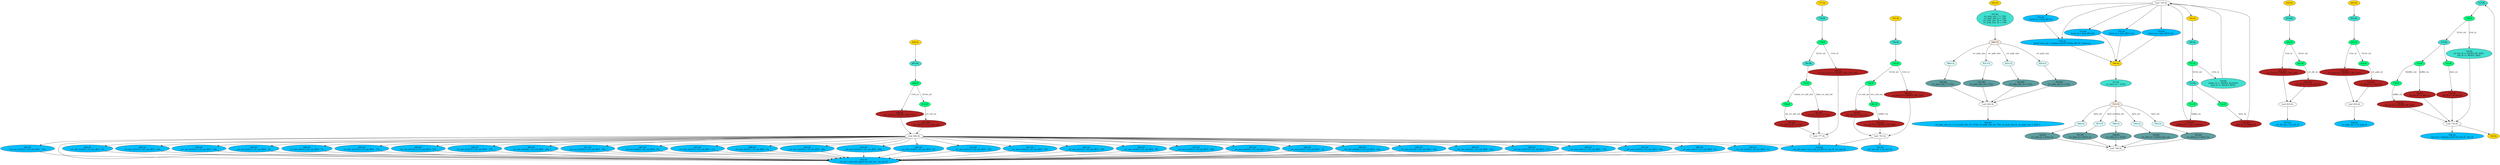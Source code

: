 strict digraph "compose( ,  )" {
	node [label="\N"];
	"839:AS"	 [ast="<pyverilog.vparser.ast.Assign object at 0x7f0104d9a510>",
		def_var="['crc_init_mux']",
		fillcolor=deepskyblue,
		label="839:AS
crc_init_mux = (crc_init_sel_ff)? crc_out_ff : crc_init_ff;",
		statements="[]",
		style=filled,
		typ=Assign,
		use_var="['crc_init_sel_ff', 'crc_out_ff', 'crc_init_ff']"];
	"849:BS"	 [ast="<pyverilog.vparser.ast.BlockingSubstitution object at 0x7f0104d9af90>",
		fillcolor=cadetblue,
		label="849:BS
crc_poly_size_7 = 1'b1;",
		statements="[<pyverilog.vparser.ast.BlockingSubstitution object at 0x7f0104d9af90>]",
		style=filled,
		typ=BlockingSubstitution];
	"Leaf_842:AL"	 [def_var="['crc_poly_size_16', 'crc_poly_size_8', 'crc_poly_size_7', 'crc_poly_size_32']",
		label="Leaf_842:AL"];
	"849:BS" -> "Leaf_842:AL"	 [cond="[]",
		lineno=None];
	"768:BS"	 [ast="<pyverilog.vparser.ast.BlockingSubstitution object at 0x7f0104da4b10>",
		fillcolor=cadetblue,
		label="768:BS
crc_data_in = 32'h0;",
		statements="[<pyverilog.vparser.ast.BlockingSubstitution object at 0x7f0104da4b10>]",
		style=filled,
		typ=BlockingSubstitution];
	"Leaf_760:AL"	 [def_var="['crc_data_in']",
		label="Leaf_760:AL"];
	"768:BS" -> "Leaf_760:AL"	 [cond="[]",
		lineno=None];
	"750:AS"	 [ast="<pyverilog.vparser.ast.Assign object at 0x7f0104dad3d0>",
		def_var="['byte0_in']",
		fillcolor=deepskyblue,
		label="750:AS
byte0_in = byte_ff[7:0];",
		statements="[]",
		style=filled,
		typ=Assign,
		use_var="['byte_ff']"];
	"756:AS"	 [ast="<pyverilog.vparser.ast.Assign object at 0x7f0104dadd50>",
		def_var="['byte0_mux_out']",
		fillcolor=deepskyblue,
		label="756:AS
byte0_mux_out = (bypass_byte0)? buffer_ff[7:0] : byte0_in;",
		statements="[]",
		style=filled,
		typ=Assign,
		use_var="['bypass_byte0', 'buffer_ff', 'byte0_in']"];
	"750:AS" -> "756:AS";
	"820:IF"	 [ast="<pyverilog.vparser.ast.IfStatement object at 0x7f0104db28d0>",
		fillcolor=springgreen,
		label="820:IF",
		statements="[]",
		style=filled,
		typ=IfStatement];
	"821:NS"	 [ast="<pyverilog.vparser.ast.NonblockingSubstitution object at 0x7f0104db2890>",
		fillcolor=firebrick,
		label="821:NS
crc_idr_ff <= RESET_CRC_IDR;",
		statements="[<pyverilog.vparser.ast.NonblockingSubstitution object at 0x7f0104db2890>]",
		style=filled,
		typ=NonblockingSubstitution];
	"820:IF" -> "821:NS"	 [cond="['rst_n']",
		label="(!rst_n)",
		lineno=820];
	"823:IF"	 [ast="<pyverilog.vparser.ast.IfStatement object at 0x7f0104db29d0>",
		fillcolor=springgreen,
		label="823:IF",
		statements="[]",
		style=filled,
		typ=IfStatement];
	"820:IF" -> "823:IF"	 [cond="['rst_n']",
		label="!((!rst_n))",
		lineno=820];
	"764:BS"	 [ast="<pyverilog.vparser.ast.BlockingSubstitution object at 0x7f0104da4350>",
		fillcolor=cadetblue,
		label="764:BS
crc_data_in = byte0_mux_out;",
		statements="[<pyverilog.vparser.ast.BlockingSubstitution object at 0x7f0104da4350>]",
		style=filled,
		typ=BlockingSubstitution];
	"764:BS" -> "Leaf_760:AL"	 [cond="[]",
		lineno=None];
	"751:AS"	 [ast="<pyverilog.vparser.ast.Assign object at 0x7f0104dad5d0>",
		def_var="['byte1_in']",
		fillcolor=deepskyblue,
		label="751:AS
byte1_in = byte_ff[15:8];",
		statements="[]",
		style=filled,
		typ=Assign,
		use_var="['byte_ff']"];
	"760:AL"	 [ast="<pyverilog.vparser.ast.Always object at 0x7f0104dade90>",
		clk_sens=False,
		fillcolor=gold,
		label="760:AL",
		sens="['byte3_in', 'byte2_in', 'byte1_in', 'byte0_mux_out']",
		statements="[]",
		style=filled,
		typ=Always,
		use_var="['byte3_in', 'byte2_in', 'byte1_in', 'byte0_mux_out', 'byte_sel']"];
	"751:AS" -> "760:AL";
	"904:AS"	 [ast="<pyverilog.vparser.ast.Assign object at 0x7f01048873d0>",
		def_var="['crc_out_rev']",
		fillcolor=deepskyblue,
		label="904:AS
crc_out_rev[23] = crc_out_ff[31 - 23];",
		statements="[]",
		style=filled,
		typ=Assign,
		use_var="['crc_out_ff']"];
	"915:AS"	 [ast="<pyverilog.vparser.ast.Assign object at 0x7f01048a3c90>",
		def_var="['crc_out']",
		fillcolor=deepskyblue,
		label="915:AS
crc_out = (rev_out_type)? crc_out_rev : crc_out_ff;",
		statements="[]",
		style=filled,
		typ=Assign,
		use_var="['rev_out_type', 'crc_out_rev', 'crc_out_ff']"];
	"904:AS" -> "915:AS";
	"832:NS"	 [ast="<pyverilog.vparser.ast.NonblockingSubstitution object at 0x7f0104d9a0d0>",
		fillcolor=firebrick,
		label="832:NS
crc_poly_ff <= RESET_CRC_POLY;",
		statements="[<pyverilog.vparser.ast.NonblockingSubstitution object at 0x7f0104d9a0d0>]",
		style=filled,
		typ=NonblockingSubstitution];
	"Leaf_829:AL"	 [def_var="['crc_poly_ff']",
		label="Leaf_829:AL"];
	"832:NS" -> "Leaf_829:AL"	 [cond="[]",
		lineno=None];
	"889:AS"	 [ast="<pyverilog.vparser.ast.Assign object at 0x7f01048949d0>",
		def_var="['crc_out_rev']",
		fillcolor=deepskyblue,
		label="889:AS
crc_out_rev[8] = crc_out_ff[31 - 8];",
		statements="[]",
		style=filled,
		typ=Assign,
		use_var="['crc_out_ff']"];
	"889:AS" -> "915:AS";
	"792:AS"	 [ast="<pyverilog.vparser.ast.Assign object at 0x7f0104db84d0>",
		def_var="['crc_init_out']",
		fillcolor=deepskyblue,
		label="792:AS
crc_init_out = crc_init_ff;",
		statements="[]",
		style=filled,
		typ=Assign,
		use_var="['crc_init_ff']"];
	"786:IF"	 [ast="<pyverilog.vparser.ast.IfStatement object at 0x7f0104db8410>",
		fillcolor=springgreen,
		label="786:IF",
		statements="[]",
		style=filled,
		typ=IfStatement];
	"787:NS"	 [ast="<pyverilog.vparser.ast.NonblockingSubstitution object at 0x7f0104db8510>",
		fillcolor=firebrick,
		label="787:NS
crc_init_sel_ff <= 1'b1;",
		statements="[<pyverilog.vparser.ast.NonblockingSubstitution object at 0x7f0104db8510>]",
		style=filled,
		typ=NonblockingSubstitution];
	"786:IF" -> "787:NS"	 [cond="['set_crc_init_sel']",
		label=set_crc_init_sel,
		lineno=786];
	"809:NS"	 [ast="<pyverilog.vparser.ast.NonblockingSubstitution object at 0x7f0104db2150>",
		fillcolor=firebrick,
		label="809:NS
crc_out_ff <= RESET_CRC_OUT;",
		statements="[<pyverilog.vparser.ast.NonblockingSubstitution object at 0x7f0104db2150>]",
		style=filled,
		typ=NonblockingSubstitution];
	"Leaf_806:AL"	 [def_var="['crc_out_ff']",
		label="Leaf_806:AL"];
	"809:NS" -> "Leaf_806:AL"	 [cond="[]",
		lineno=None];
	"900:AS"	 [ast="<pyverilog.vparser.ast.Assign object at 0x7f01048b3890>",
		def_var="['crc_out_rev']",
		fillcolor=deepskyblue,
		label="900:AS
crc_out_rev[19] = crc_out_ff[31 - 19];",
		statements="[]",
		style=filled,
		typ=Assign,
		use_var="['crc_out_ff']"];
	"900:AS" -> "915:AS";
	"765:CA"	 [ast="<pyverilog.vparser.ast.Case object at 0x7f0104da4490>",
		fillcolor=lightcyan,
		label="765:CA",
		statements="[]",
		style=filled,
		typ=Case];
	"765:BS"	 [ast="<pyverilog.vparser.ast.BlockingSubstitution object at 0x7f0104da4590>",
		fillcolor=cadetblue,
		label="765:BS
crc_data_in = byte1_in;",
		statements="[<pyverilog.vparser.ast.BlockingSubstitution object at 0x7f0104da4590>]",
		style=filled,
		typ=BlockingSubstitution];
	"765:CA" -> "765:BS"	 [cond="[]",
		lineno=None];
	"714:IF"	 [ast="<pyverilog.vparser.ast.IfStatement object at 0x7f0104d91250>",
		fillcolor=springgreen,
		label="714:IF",
		statements="[]",
		style=filled,
		typ=IfStatement];
	"715:NS"	 [ast="<pyverilog.vparser.ast.NonblockingSubstitution object at 0x7f0104d913d0>",
		fillcolor=firebrick,
		label="715:NS
buffer_ff <= bus_reversed;",
		statements="[<pyverilog.vparser.ast.NonblockingSubstitution object at 0x7f0104d913d0>]",
		style=filled,
		typ=NonblockingSubstitution];
	"714:IF" -> "715:NS"	 [cond="['buffer_en']",
		label=buffer_en,
		lineno=714];
	"807:BL"	 [ast="<pyverilog.vparser.ast.Block object at 0x7f0104db8ed0>",
		fillcolor=turquoise,
		label="807:BL",
		statements="[]",
		style=filled,
		typ=Block];
	"808:IF"	 [ast="<pyverilog.vparser.ast.IfStatement object at 0x7f0104db2190>",
		fillcolor=springgreen,
		label="808:IF",
		statements="[]",
		style=filled,
		typ=IfStatement];
	"807:BL" -> "808:IF"	 [cond="[]",
		lineno=None];
	"899:AS"	 [ast="<pyverilog.vparser.ast.Assign object at 0x7f01048b35d0>",
		def_var="['crc_out_rev']",
		fillcolor=deepskyblue,
		label="899:AS
crc_out_rev[18] = crc_out_ff[31 - 18];",
		statements="[]",
		style=filled,
		typ=Assign,
		use_var="['crc_out_ff']"];
	"899:AS" -> "915:AS";
	"817:AS"	 [ast="<pyverilog.vparser.ast.Assign object at 0x7f0104db2450>",
		def_var="['crc_idr_out']",
		fillcolor=deepskyblue,
		label="817:AS
crc_idr_out = crc_idr_ff;",
		statements="[]",
		style=filled,
		typ=Assign,
		use_var="['crc_idr_ff']"];
	"Leaf_777:AL"	 [def_var="['crc_init_sel_ff']",
		label="Leaf_777:AL"];
	"787:NS" -> "Leaf_777:AL"	 [cond="[]",
		lineno=None];
	"727:BL"	 [ast="<pyverilog.vparser.ast.Block object at 0x7f0104d916d0>",
		fillcolor=turquoise,
		label="727:BL",
		statements="[]",
		style=filled,
		typ=Block];
	"728:IF"	 [ast="<pyverilog.vparser.ast.IfStatement object at 0x7f0104d91a10>",
		fillcolor=springgreen,
		label="728:IF",
		statements="[]",
		style=filled,
		typ=IfStatement];
	"727:BL" -> "728:IF"	 [cond="[]",
		lineno=None];
	"849:CA"	 [ast="<pyverilog.vparser.ast.Case object at 0x7f0104d9ae90>",
		fillcolor=lightcyan,
		label="849:CA",
		statements="[]",
		style=filled,
		typ=Case];
	"849:CA" -> "849:BS"	 [cond="[]",
		lineno=None];
	"883:AS"	 [ast="<pyverilog.vparser.ast.Assign object at 0x7f0104896910>",
		def_var="['crc_out_rev']",
		fillcolor=deepskyblue,
		label="883:AS
crc_out_rev[2] = crc_out_ff[31 - 2];",
		statements="[]",
		style=filled,
		typ=Assign,
		use_var="['crc_out_ff']"];
	"883:AS" -> "915:AS";
	"888:AS"	 [ast="<pyverilog.vparser.ast.Assign object at 0x7f0104894710>",
		def_var="['crc_out_rev']",
		fillcolor=deepskyblue,
		label="888:AS
crc_out_rev[7] = crc_out_ff[31 - 7];",
		statements="[]",
		style=filled,
		typ=Assign,
		use_var="['crc_out_ff']"];
	"888:AS" -> "915:AS";
	"834:IF"	 [ast="<pyverilog.vparser.ast.IfStatement object at 0x7f0104d9a210>",
		fillcolor=springgreen,
		label="834:IF",
		statements="[]",
		style=filled,
		typ=IfStatement];
	"835:NS"	 [ast="<pyverilog.vparser.ast.NonblockingSubstitution object at 0x7f0104d9a350>",
		fillcolor=firebrick,
		label="835:NS
crc_poly_ff <= bus_wr;",
		statements="[<pyverilog.vparser.ast.NonblockingSubstitution object at 0x7f0104d9a350>]",
		style=filled,
		typ=NonblockingSubstitution];
	"834:IF" -> "835:NS"	 [cond="['crc_poly_en']",
		label=crc_poly_en,
		lineno=834];
	"812:NS"	 [ast="<pyverilog.vparser.ast.NonblockingSubstitution object at 0x7f0104db2410>",
		fillcolor=firebrick,
		label="812:NS
crc_out_ff <= crc_unit_out;",
		statements="[<pyverilog.vparser.ast.NonblockingSubstitution object at 0x7f0104db2410>]",
		style=filled,
		typ=NonblockingSubstitution];
	"812:NS" -> "Leaf_806:AL"	 [cond="[]",
		lineno=None];
	"894:AS"	 [ast="<pyverilog.vparser.ast.Assign object at 0x7f01048a67d0>",
		def_var="['crc_out_rev']",
		fillcolor=deepskyblue,
		label="894:AS
crc_out_rev[13] = crc_out_ff[31 - 13];",
		statements="[]",
		style=filled,
		typ=Assign,
		use_var="['crc_out_ff']"];
	"894:AS" -> "915:AS";
	"741:IF"	 [ast="<pyverilog.vparser.ast.IfStatement object at 0x7f0104d91cd0>",
		fillcolor=springgreen,
		label="741:IF",
		statements="[]",
		style=filled,
		typ=IfStatement];
	"742:NS"	 [ast="<pyverilog.vparser.ast.NonblockingSubstitution object at 0x7f0104dad110>",
		fillcolor=firebrick,
		label="742:NS
size_ff <= bf_size_ff;",
		statements="[<pyverilog.vparser.ast.NonblockingSubstitution object at 0x7f0104dad110>]",
		style=filled,
		typ=NonblockingSubstitution];
	"741:IF" -> "742:NS"	 [cond="['byte_en']",
		label=byte_en,
		lineno=741];
	"858:AS"	 [ast="<pyverilog.vparser.ast.Assign object at 0x7f010489ab90>",
		def_var="['crc_poly_size_in']",
		fillcolor=deepskyblue,
		label="858:AS
crc_poly_size_in = { crc_poly_size_32, 15'h0, crc_poly_size_16, 7'h0, crc_poly_size_8, crc_poly_size_7, 6'h0 };",
		statements="[]",
		style=filled,
		typ=Assign,
		use_var="['crc_poly_size_32', 'crc_poly_size_16', 'crc_poly_size_8', 'crc_poly_size_7']"];
	"764:CA"	 [ast="<pyverilog.vparser.ast.Case object at 0x7f0104da4210>",
		fillcolor=lightcyan,
		label="764:CA",
		statements="[]",
		style=filled,
		typ=Case];
	"764:CA" -> "764:BS"	 [cond="[]",
		lineno=None];
	"782:BL"	 [ast="<pyverilog.vparser.ast.Block object at 0x7f0104da4e50>",
		fillcolor=turquoise,
		label="782:BL",
		statements="[]",
		style=filled,
		typ=Block];
	"783:IF"	 [ast="<pyverilog.vparser.ast.IfStatement object at 0x7f0104db8250>",
		fillcolor=springgreen,
		label="783:IF",
		statements="[]",
		style=filled,
		typ=IfStatement];
	"782:BL" -> "783:IF"	 [cond="[]",
		lineno=None];
	"799:NS"	 [ast="<pyverilog.vparser.ast.NonblockingSubstitution object at 0x7f0104db8bd0>",
		fillcolor=firebrick,
		label="799:NS
crc_init_ff <= bus_wr;",
		statements="[<pyverilog.vparser.ast.NonblockingSubstitution object at 0x7f0104db8bd0>]",
		style=filled,
		typ=NonblockingSubstitution];
	"Leaf_793:AL"	 [def_var="['crc_init_ff']",
		label="Leaf_793:AL"];
	"799:NS" -> "Leaf_793:AL"	 [cond="[]",
		lineno=None];
	"766:BS"	 [ast="<pyverilog.vparser.ast.BlockingSubstitution object at 0x7f0104da4750>",
		fillcolor=cadetblue,
		label="766:BS
crc_data_in = byte2_in;",
		statements="[<pyverilog.vparser.ast.BlockingSubstitution object at 0x7f0104da4750>]",
		style=filled,
		typ=BlockingSubstitution];
	"766:BS" -> "Leaf_760:AL"	 [cond="[]",
		lineno=None];
	"795:IF"	 [ast="<pyverilog.vparser.ast.IfStatement object at 0x7f0104db8990>",
		fillcolor=springgreen,
		label="795:IF",
		statements="[]",
		style=filled,
		typ=IfStatement];
	"798:IF"	 [ast="<pyverilog.vparser.ast.IfStatement object at 0x7f0104db8c10>",
		fillcolor=springgreen,
		label="798:IF",
		statements="[]",
		style=filled,
		typ=IfStatement];
	"795:IF" -> "798:IF"	 [cond="['rst_n']",
		label="!((!rst_n))",
		lineno=795];
	"796:NS"	 [ast="<pyverilog.vparser.ast.NonblockingSubstitution object at 0x7f0104db8950>",
		fillcolor=firebrick,
		label="796:NS
crc_init_ff <= RESET_CRC_INIT;",
		statements="[<pyverilog.vparser.ast.NonblockingSubstitution object at 0x7f0104db8950>]",
		style=filled,
		typ=NonblockingSubstitution];
	"795:IF" -> "796:NS"	 [cond="['rst_n']",
		label="(!rst_n)",
		lineno=795];
	"806:AL"	 [ast="<pyverilog.vparser.ast.Always object at 0x7f0104db8e50>",
		clk_sens=False,
		fillcolor=gold,
		label="806:AL",
		sens="['clk']",
		statements="[]",
		style=filled,
		typ=Always,
		use_var="['rst_n', 'RESET_CRC_OUT', 'crc_out_en', 'crc_unit_out']"];
	"806:AL" -> "807:BL"	 [cond="[]",
		lineno=None];
	"705:AL"	 [ast="<pyverilog.vparser.ast.Always object at 0x7f0104db6c90>",
		clk_sens=False,
		fillcolor=gold,
		label="705:AL",
		sens="['clk']",
		statements="[]",
		style=filled,
		typ=Always,
		use_var="['rst_n', 'buffer_ff', 'buffer_en', 'bus_reversed', 'RESET_BUFFER', 'byte_en', 'RESET_BYTE']"];
	"706:BL"	 [ast="<pyverilog.vparser.ast.Block object at 0x7f0104db6d10>",
		fillcolor=turquoise,
		label="706:BL",
		statements="[]",
		style=filled,
		typ=Block];
	"705:AL" -> "706:BL"	 [cond="[]",
		lineno=None];
	"896:AS"	 [ast="<pyverilog.vparser.ast.Assign object at 0x7f01048a6d50>",
		def_var="['crc_out_rev']",
		fillcolor=deepskyblue,
		label="896:AS
crc_out_rev[15] = crc_out_ff[31 - 15];",
		statements="[]",
		style=filled,
		typ=Assign,
		use_var="['crc_out_ff']"];
	"896:AS" -> "915:AS";
	"908:AS"	 [ast="<pyverilog.vparser.ast.Assign object at 0x7f0104887ed0>",
		def_var="['crc_out_rev']",
		fillcolor=deepskyblue,
		label="908:AS
crc_out_rev[27] = crc_out_ff[31 - 27];",
		statements="[]",
		style=filled,
		typ=Assign,
		use_var="['crc_out_ff']"];
	"908:AS" -> "915:AS";
	"851:BS"	 [ast="<pyverilog.vparser.ast.BlockingSubstitution object at 0x7f010489a490>",
		fillcolor=cadetblue,
		label="851:BS
crc_poly_size_16 = 1'b1;",
		statements="[<pyverilog.vparser.ast.BlockingSubstitution object at 0x7f010489a490>]",
		style=filled,
		typ=BlockingSubstitution];
	"851:BS" -> "Leaf_842:AL"	 [cond="[]",
		lineno=None];
	"905:AS"	 [ast="<pyverilog.vparser.ast.Assign object at 0x7f0104887690>",
		def_var="['crc_out_rev']",
		fillcolor=deepskyblue,
		label="905:AS
crc_out_rev[24] = crc_out_ff[31 - 24];",
		statements="[]",
		style=filled,
		typ=Assign,
		use_var="['crc_out_ff']"];
	"905:AS" -> "915:AS";
	"721:NS"	 [ast="<pyverilog.vparser.ast.NonblockingSubstitution object at 0x7f0104d91590>",
		fillcolor=firebrick,
		label="721:NS
byte_ff <= buffer_ff;",
		statements="[<pyverilog.vparser.ast.NonblockingSubstitution object at 0x7f0104d91590>]",
		style=filled,
		typ=NonblockingSubstitution];
	"Leaf_705:AL"	 [def_var="['byte_ff', 'buffer_ff']",
		label="Leaf_705:AL"];
	"721:NS" -> "Leaf_705:AL"	 [cond="[]",
		lineno=None];
	"763:CS"	 [ast="<pyverilog.vparser.ast.CaseStatement object at 0x7f0104da49d0>",
		fillcolor=linen,
		label="763:CS",
		statements="[]",
		style=filled,
		typ=CaseStatement];
	"763:CS" -> "765:CA"	 [cond="['byte_sel']",
		label=byte_sel,
		lineno=763];
	"763:CS" -> "764:CA"	 [cond="['byte_sel']",
		label=byte_sel,
		lineno=763];
	"766:CA"	 [ast="<pyverilog.vparser.ast.Case object at 0x7f0104da4650>",
		fillcolor=lightcyan,
		label="766:CA",
		statements="[]",
		style=filled,
		typ=Case];
	"763:CS" -> "766:CA"	 [cond="['byte_sel']",
		label=byte_sel,
		lineno=763];
	"767:CA"	 [ast="<pyverilog.vparser.ast.Case object at 0x7f0104da4850>",
		fillcolor=lightcyan,
		label="767:CA",
		statements="[]",
		style=filled,
		typ=Case];
	"763:CS" -> "767:CA"	 [cond="['byte_sel']",
		label=byte_sel,
		lineno=763];
	"768:CA"	 [ast="<pyverilog.vparser.ast.Case object at 0x7f0104da4a10>",
		fillcolor=lightcyan,
		label="768:CA",
		statements="[]",
		style=filled,
		typ=Case];
	"763:CS" -> "768:CA"	 [cond="['byte_sel']",
		label=byte_sel,
		lineno=763];
	"779:IF"	 [ast="<pyverilog.vparser.ast.IfStatement object at 0x7f0104da4ed0>",
		fillcolor=springgreen,
		label="779:IF",
		statements="[]",
		style=filled,
		typ=IfStatement];
	"779:IF" -> "782:BL"	 [cond="['rst_n']",
		label="!((!rst_n))",
		lineno=779];
	"780:NS"	 [ast="<pyverilog.vparser.ast.NonblockingSubstitution object at 0x7f0104da4e90>",
		fillcolor=firebrick,
		label="780:NS
crc_init_sel_ff <= RESET_CRC_INIT_SEL;",
		statements="[<pyverilog.vparser.ast.NonblockingSubstitution object at 0x7f0104da4e90>]",
		style=filled,
		typ=NonblockingSubstitution];
	"779:IF" -> "780:NS"	 [cond="['rst_n']",
		label="(!rst_n)",
		lineno=779];
	"761:BL"	 [ast="<pyverilog.vparser.ast.Block object at 0x7f0104dadfd0>",
		fillcolor=turquoise,
		label="761:BL
crc_data_in = 32'h0;",
		statements="[<pyverilog.vparser.ast.BlockingSubstitution object at 0x7f0104dadf50>]",
		style=filled,
		typ=Block];
	"761:BL" -> "763:CS"	 [cond="[]",
		lineno=None];
	"911:AS"	 [ast="<pyverilog.vparser.ast.Assign object at 0x7f01048a3750>",
		def_var="['crc_out_rev']",
		fillcolor=deepskyblue,
		label="911:AS
crc_out_rev[30] = crc_out_ff[31 - 30];",
		statements="[]",
		style=filled,
		typ=Assign,
		use_var="['crc_out_ff']"];
	"911:AS" -> "915:AS";
	"887:AS"	 [ast="<pyverilog.vparser.ast.Assign object at 0x7f0104894450>",
		def_var="['crc_out_rev']",
		fillcolor=deepskyblue,
		label="887:AS
crc_out_rev[6] = crc_out_ff[31 - 6];",
		statements="[]",
		style=filled,
		typ=Assign,
		use_var="['crc_out_ff']"];
	"887:AS" -> "915:AS";
	"780:NS" -> "Leaf_777:AL"	 [cond="[]",
		lineno=None];
	"902:AS"	 [ast="<pyverilog.vparser.ast.Assign object at 0x7f01048b3e10>",
		def_var="['crc_out_rev']",
		fillcolor=deepskyblue,
		label="902:AS
crc_out_rev[21] = crc_out_ff[31 - 21];",
		statements="[]",
		style=filled,
		typ=Assign,
		use_var="['crc_out_ff']"];
	"902:AS" -> "915:AS";
	"886:AS"	 [ast="<pyverilog.vparser.ast.Assign object at 0x7f0104894190>",
		def_var="['crc_out_rev']",
		fillcolor=deepskyblue,
		label="886:AS
crc_out_rev[5] = crc_out_ff[31 - 5];",
		statements="[]",
		style=filled,
		typ=Assign,
		use_var="['crc_out_ff']"];
	"886:AS" -> "915:AS";
	"909:AS"	 [ast="<pyverilog.vparser.ast.Assign object at 0x7f01048a31d0>",
		def_var="['crc_out_rev']",
		fillcolor=deepskyblue,
		label="909:AS
crc_out_rev[28] = crc_out_ff[31 - 28];",
		statements="[]",
		style=filled,
		typ=Assign,
		use_var="['crc_out_ff']"];
	"909:AS" -> "915:AS";
	"Leaf_818:AL"	 [def_var="['crc_idr_ff']",
		label="Leaf_818:AL"];
	"821:NS" -> "Leaf_818:AL"	 [cond="[]",
		lineno=None];
	"843:BL"	 [ast="<pyverilog.vparser.ast.Block object at 0x7f0104d9acd0>",
		fillcolor=turquoise,
		label="843:BL
crc_poly_size_7 = 1'b0;
crc_poly_size_8 = 1'b0;
crc_poly_size_16 = 1'b0;
crc_poly_size_32 = 1'b0;",
		statements="[<pyverilog.vparser.ast.BlockingSubstitution object at 0x7f0104d9a790>, <pyverilog.vparser.ast.BlockingSubstitution object at 0x7f0104d9a950>, <\
pyverilog.vparser.ast.BlockingSubstitution object at 0x7f0104d9aad0>, <pyverilog.vparser.ast.BlockingSubstitution object at 0x7f0104d9ac50>]",
		style=filled,
		typ=Block];
	"848:CS"	 [ast="<pyverilog.vparser.ast.CaseStatement object at 0x7f010489a450>",
		fillcolor=linen,
		label="848:CS",
		statements="[]",
		style=filled,
		typ=CaseStatement];
	"843:BL" -> "848:CS"	 [cond="[]",
		lineno=None];
	"729:BL"	 [ast="<pyverilog.vparser.ast.Block object at 0x7f0104d91910>",
		fillcolor=turquoise,
		label="729:BL
bf_size_ff <= RESET_BF_SIZE;
size_ff <= RESET_SIZE;",
		statements="[<pyverilog.vparser.ast.NonblockingSubstitution object at 0x7f0104d918d0>, <pyverilog.vparser.ast.NonblockingSubstitution object \
at 0x7f0104d91a50>]",
		style=filled,
		typ=Block];
	"728:IF" -> "729:BL"	 [cond="['rst_n']",
		label="(!rst_n)",
		lineno=728];
	"734:BL"	 [ast="<pyverilog.vparser.ast.Block object at 0x7f0104d91ad0>",
		fillcolor=turquoise,
		label="734:BL",
		statements="[]",
		style=filled,
		typ=Block];
	"728:IF" -> "734:BL"	 [cond="['rst_n']",
		label="!((!rst_n))",
		lineno=728];
	"828:AS"	 [ast="<pyverilog.vparser.ast.Assign object at 0x7f0104db2c90>",
		def_var="['crc_poly_out']",
		fillcolor=deepskyblue,
		label="828:AS
crc_poly_out = crc_poly_ff;",
		statements="[]",
		style=filled,
		typ=Assign,
		use_var="['crc_poly_ff']"];
	"830:BL"	 [ast="<pyverilog.vparser.ast.Block object at 0x7f0104db2e90>",
		fillcolor=turquoise,
		label="830:BL",
		statements="[]",
		style=filled,
		typ=Block];
	"831:IF"	 [ast="<pyverilog.vparser.ast.IfStatement object at 0x7f0104d9a110>",
		fillcolor=springgreen,
		label="831:IF",
		statements="[]",
		style=filled,
		typ=IfStatement];
	"830:BL" -> "831:IF"	 [cond="[]",
		lineno=None];
	"766:CA" -> "766:BS"	 [cond="[]",
		lineno=None];
	"910:AS"	 [ast="<pyverilog.vparser.ast.Assign object at 0x7f01048a3490>",
		def_var="['crc_out_rev']",
		fillcolor=deepskyblue,
		label="910:AS
crc_out_rev[29] = crc_out_ff[31 - 29];",
		statements="[]",
		style=filled,
		typ=Assign,
		use_var="['crc_out_ff']"];
	"910:AS" -> "915:AS";
	"Leaf_806:AL" -> "839:AS";
	"Leaf_806:AL" -> "904:AS";
	"Leaf_806:AL" -> "889:AS";
	"Leaf_806:AL" -> "900:AS";
	"Leaf_806:AL" -> "899:AS";
	"Leaf_806:AL" -> "883:AS";
	"Leaf_806:AL" -> "888:AS";
	"Leaf_806:AL" -> "894:AS";
	"Leaf_806:AL" -> "915:AS";
	"Leaf_806:AL" -> "896:AS";
	"Leaf_806:AL" -> "908:AS";
	"Leaf_806:AL" -> "905:AS";
	"Leaf_806:AL" -> "911:AS";
	"Leaf_806:AL" -> "887:AS";
	"Leaf_806:AL" -> "902:AS";
	"Leaf_806:AL" -> "886:AS";
	"Leaf_806:AL" -> "909:AS";
	"Leaf_806:AL" -> "910:AS";
	"881:AS"	 [ast="<pyverilog.vparser.ast.Assign object at 0x7f0104896390>",
		def_var="['crc_out_rev']",
		fillcolor=deepskyblue,
		label="881:AS
crc_out_rev[0] = crc_out_ff[31 - 0];",
		statements="[]",
		style=filled,
		typ=Assign,
		use_var="['crc_out_ff']"];
	"Leaf_806:AL" -> "881:AS";
	"912:AS"	 [ast="<pyverilog.vparser.ast.Assign object at 0x7f01048a3a10>",
		def_var="['crc_out_rev']",
		fillcolor=deepskyblue,
		label="912:AS
crc_out_rev[31] = crc_out_ff[31 - 31];",
		statements="[]",
		style=filled,
		typ=Assign,
		use_var="['crc_out_ff']"];
	"Leaf_806:AL" -> "912:AS";
	"897:AS"	 [ast="<pyverilog.vparser.ast.Assign object at 0x7f01048b3050>",
		def_var="['crc_out_rev']",
		fillcolor=deepskyblue,
		label="897:AS
crc_out_rev[16] = crc_out_ff[31 - 16];",
		statements="[]",
		style=filled,
		typ=Assign,
		use_var="['crc_out_ff']"];
	"Leaf_806:AL" -> "897:AS";
	"891:AS"	 [ast="<pyverilog.vparser.ast.Assign object at 0x7f0104894f50>",
		def_var="['crc_out_rev']",
		fillcolor=deepskyblue,
		label="891:AS
crc_out_rev[10] = crc_out_ff[31 - 10];",
		statements="[]",
		style=filled,
		typ=Assign,
		use_var="['crc_out_ff']"];
	"Leaf_806:AL" -> "891:AS";
	"890:AS"	 [ast="<pyverilog.vparser.ast.Assign object at 0x7f0104894c90>",
		def_var="['crc_out_rev']",
		fillcolor=deepskyblue,
		label="890:AS
crc_out_rev[9] = crc_out_ff[31 - 9];",
		statements="[]",
		style=filled,
		typ=Assign,
		use_var="['crc_out_ff']"];
	"Leaf_806:AL" -> "890:AS";
	"907:AS"	 [ast="<pyverilog.vparser.ast.Assign object at 0x7f0104887c10>",
		def_var="['crc_out_rev']",
		fillcolor=deepskyblue,
		label="907:AS
crc_out_rev[26] = crc_out_ff[31 - 26];",
		statements="[]",
		style=filled,
		typ=Assign,
		use_var="['crc_out_ff']"];
	"Leaf_806:AL" -> "907:AS";
	"903:AS"	 [ast="<pyverilog.vparser.ast.Assign object at 0x7f0104887110>",
		def_var="['crc_out_rev']",
		fillcolor=deepskyblue,
		label="903:AS
crc_out_rev[22] = crc_out_ff[31 - 22];",
		statements="[]",
		style=filled,
		typ=Assign,
		use_var="['crc_out_ff']"];
	"Leaf_806:AL" -> "903:AS";
	"884:AS"	 [ast="<pyverilog.vparser.ast.Assign object at 0x7f0104896bd0>",
		def_var="['crc_out_rev']",
		fillcolor=deepskyblue,
		label="884:AS
crc_out_rev[3] = crc_out_ff[31 - 3];",
		statements="[]",
		style=filled,
		typ=Assign,
		use_var="['crc_out_ff']"];
	"Leaf_806:AL" -> "884:AS";
	"906:AS"	 [ast="<pyverilog.vparser.ast.Assign object at 0x7f0104887950>",
		def_var="['crc_out_rev']",
		fillcolor=deepskyblue,
		label="906:AS
crc_out_rev[25] = crc_out_ff[31 - 25];",
		statements="[]",
		style=filled,
		typ=Assign,
		use_var="['crc_out_ff']"];
	"Leaf_806:AL" -> "906:AS";
	"895:AS"	 [ast="<pyverilog.vparser.ast.Assign object at 0x7f01048a6a90>",
		def_var="['crc_out_rev']",
		fillcolor=deepskyblue,
		label="895:AS
crc_out_rev[14] = crc_out_ff[31 - 14];",
		statements="[]",
		style=filled,
		typ=Assign,
		use_var="['crc_out_ff']"];
	"Leaf_806:AL" -> "895:AS";
	"893:AS"	 [ast="<pyverilog.vparser.ast.Assign object at 0x7f01048a6510>",
		def_var="['crc_out_rev']",
		fillcolor=deepskyblue,
		label="893:AS
crc_out_rev[12] = crc_out_ff[31 - 12];",
		statements="[]",
		style=filled,
		typ=Assign,
		use_var="['crc_out_ff']"];
	"Leaf_806:AL" -> "893:AS";
	"898:AS"	 [ast="<pyverilog.vparser.ast.Assign object at 0x7f01048b3310>",
		def_var="['crc_out_rev']",
		fillcolor=deepskyblue,
		label="898:AS
crc_out_rev[17] = crc_out_ff[31 - 17];",
		statements="[]",
		style=filled,
		typ=Assign,
		use_var="['crc_out_ff']"];
	"Leaf_806:AL" -> "898:AS";
	"892:AS"	 [ast="<pyverilog.vparser.ast.Assign object at 0x7f01048a6250>",
		def_var="['crc_out_rev']",
		fillcolor=deepskyblue,
		label="892:AS
crc_out_rev[11] = crc_out_ff[31 - 11];",
		statements="[]",
		style=filled,
		typ=Assign,
		use_var="['crc_out_ff']"];
	"Leaf_806:AL" -> "892:AS";
	"901:AS"	 [ast="<pyverilog.vparser.ast.Assign object at 0x7f01048b3b50>",
		def_var="['crc_out_rev']",
		fillcolor=deepskyblue,
		label="901:AS
crc_out_rev[20] = crc_out_ff[31 - 20];",
		statements="[]",
		style=filled,
		typ=Assign,
		use_var="['crc_out_ff']"];
	"Leaf_806:AL" -> "901:AS";
	"882:AS"	 [ast="<pyverilog.vparser.ast.Assign object at 0x7f0104896650>",
		def_var="['crc_out_rev']",
		fillcolor=deepskyblue,
		label="882:AS
crc_out_rev[1] = crc_out_ff[31 - 1];",
		statements="[]",
		style=filled,
		typ=Assign,
		use_var="['crc_out_ff']"];
	"Leaf_806:AL" -> "882:AS";
	"885:AS"	 [ast="<pyverilog.vparser.ast.Assign object at 0x7f0104896e90>",
		def_var="['crc_out_rev']",
		fillcolor=deepskyblue,
		label="885:AS
crc_out_rev[4] = crc_out_ff[31 - 4];",
		statements="[]",
		style=filled,
		typ=Assign,
		use_var="['crc_out_ff']"];
	"Leaf_806:AL" -> "885:AS";
	"811:IF"	 [ast="<pyverilog.vparser.ast.IfStatement object at 0x7f0104db2290>",
		fillcolor=springgreen,
		label="811:IF",
		statements="[]",
		style=filled,
		typ=IfStatement];
	"811:IF" -> "812:NS"	 [cond="['crc_out_en']",
		label=crc_out_en,
		lineno=811];
	"736:NS"	 [ast="<pyverilog.vparser.ast.NonblockingSubstitution object at 0x7f0104d91d10>",
		fillcolor=firebrick,
		label="736:NS
bf_size_ff <= size_in;",
		statements="[<pyverilog.vparser.ast.NonblockingSubstitution object at 0x7f0104d91d10>]",
		style=filled,
		typ=NonblockingSubstitution];
	"Leaf_726:AL"	 [def_var="['bf_size_ff', 'size_ff']",
		label="Leaf_726:AL"];
	"736:NS" -> "Leaf_726:AL"	 [cond="[]",
		lineno=None];
	"708:BL"	 [ast="<pyverilog.vparser.ast.Block object at 0x7f0104db6f50>",
		fillcolor=turquoise,
		label="708:BL
buffer_ff <= RESET_BUFFER;
byte_ff <= RESET_BYTE;",
		statements="[<pyverilog.vparser.ast.NonblockingSubstitution object at 0x7f0104db6f10>, <pyverilog.vparser.ast.NonblockingSubstitution object \
at 0x7f0104d910d0>]",
		style=filled,
		typ=Block];
	"708:BL" -> "Leaf_705:AL"	 [cond="[]",
		lineno=None];
	"881:AS" -> "915:AS";
	"784:NS"	 [ast="<pyverilog.vparser.ast.NonblockingSubstitution object at 0x7f0104db8210>",
		fillcolor=firebrick,
		label="784:NS
crc_init_sel_ff <= 1'b0;",
		statements="[<pyverilog.vparser.ast.NonblockingSubstitution object at 0x7f0104db8210>]",
		style=filled,
		typ=NonblockingSubstitution];
	"784:NS" -> "Leaf_777:AL"	 [cond="[]",
		lineno=None];
	"720:IF"	 [ast="<pyverilog.vparser.ast.IfStatement object at 0x7f0104d91410>",
		fillcolor=springgreen,
		label="720:IF",
		statements="[]",
		style=filled,
		typ=IfStatement];
	"720:IF" -> "721:NS"	 [cond="['byte_en']",
		label=byte_en,
		lineno=720];
	"912:AS" -> "915:AS";
	"897:AS" -> "915:AS";
	"831:IF" -> "832:NS"	 [cond="['rst_n']",
		label="(!rst_n)",
		lineno=831];
	"831:IF" -> "834:IF"	 [cond="['rst_n']",
		label="!((!rst_n))",
		lineno=831];
	"842:AL"	 [ast="<pyverilog.vparser.ast.Always object at 0x7f0104d9a650>",
		clk_sens=False,
		fillcolor=gold,
		label="842:AL",
		sens="[]",
		statements="[]",
		style=filled,
		typ=Always,
		use_var="['crc_poly_size']"];
	"842:AL" -> "843:BL"	 [cond="[]",
		lineno=None];
	"767:BS"	 [ast="<pyverilog.vparser.ast.BlockingSubstitution object at 0x7f0104da4950>",
		fillcolor=cadetblue,
		label="767:BS
crc_data_in = byte3_in;",
		statements="[<pyverilog.vparser.ast.BlockingSubstitution object at 0x7f0104da4950>]",
		style=filled,
		typ=BlockingSubstitution];
	"767:BS" -> "Leaf_760:AL"	 [cond="[]",
		lineno=None];
	"891:AS" -> "915:AS";
	"Leaf_793:AL" -> "839:AS";
	"Leaf_793:AL" -> "792:AS";
	"707:IF"	 [ast="<pyverilog.vparser.ast.IfStatement object at 0x7f0104d91090>",
		fillcolor=springgreen,
		label="707:IF",
		statements="[]",
		style=filled,
		typ=IfStatement];
	"707:IF" -> "708:BL"	 [cond="['rst_n']",
		label="(!rst_n)",
		lineno=707];
	"713:BL"	 [ast="<pyverilog.vparser.ast.Block object at 0x7f0104d91490>",
		fillcolor=turquoise,
		label="713:BL",
		statements="[]",
		style=filled,
		typ=Block];
	"707:IF" -> "713:BL"	 [cond="['rst_n']",
		label="!((!rst_n))",
		lineno=707];
	"890:AS" -> "915:AS";
	"907:AS" -> "915:AS";
	"852:BS"	 [ast="<pyverilog.vparser.ast.BlockingSubstitution object at 0x7f010489a710>",
		fillcolor=cadetblue,
		label="852:BS
crc_poly_size_32 = 1'b1;",
		statements="[<pyverilog.vparser.ast.BlockingSubstitution object at 0x7f010489a710>]",
		style=filled,
		typ=BlockingSubstitution];
	"852:BS" -> "Leaf_842:AL"	 [cond="[]",
		lineno=None];
	"903:AS" -> "915:AS";
	"Leaf_842:AL" -> "858:AS";
	"729:BL" -> "Leaf_726:AL"	 [cond="[]",
		lineno=None];
	"Leaf_829:AL" -> "828:AS";
	"742:NS" -> "Leaf_726:AL"	 [cond="[]",
		lineno=None];
	"884:AS" -> "915:AS";
	"824:NS"	 [ast="<pyverilog.vparser.ast.NonblockingSubstitution object at 0x7f0104db2b90>",
		fillcolor=firebrick,
		label="824:NS
crc_idr_ff <= bus_wr[7:0];",
		statements="[<pyverilog.vparser.ast.NonblockingSubstitution object at 0x7f0104db2b90>]",
		style=filled,
		typ=NonblockingSubstitution];
	"824:NS" -> "Leaf_818:AL"	 [cond="[]",
		lineno=None];
	"715:NS" -> "Leaf_705:AL"	 [cond="[]",
		lineno=None];
	"851:CA"	 [ast="<pyverilog.vparser.ast.Case object at 0x7f010489a390>",
		fillcolor=lightcyan,
		label="851:CA",
		statements="[]",
		style=filled,
		typ=Case];
	"851:CA" -> "851:BS"	 [cond="[]",
		lineno=None];
	"798:IF" -> "799:NS"	 [cond="['crc_init_en']",
		label=crc_init_en,
		lineno=798];
	"801:IF"	 [ast="<pyverilog.vparser.ast.IfStatement object at 0x7f0104db8d10>",
		fillcolor=springgreen,
		label="801:IF",
		statements="[]",
		style=filled,
		typ=IfStatement];
	"798:IF" -> "801:IF"	 [cond="['crc_init_en']",
		label="!(crc_init_en)",
		lineno=798];
	"778:BL"	 [ast="<pyverilog.vparser.ast.Block object at 0x7f0104da4c50>",
		fillcolor=turquoise,
		label="778:BL",
		statements="[]",
		style=filled,
		typ=Block];
	"778:BL" -> "779:IF"	 [cond="[]",
		lineno=None];
	"829:AL"	 [ast="<pyverilog.vparser.ast.Always object at 0x7f0104db2e50>",
		clk_sens=False,
		fillcolor=gold,
		label="829:AL",
		sens="['clk']",
		statements="[]",
		style=filled,
		typ=Always,
		use_var="['crc_poly_en', 'bus_wr', 'RESET_CRC_POLY', 'rst_n']"];
	"829:AL" -> "830:BL"	 [cond="[]",
		lineno=None];
	"713:BL" -> "714:IF"	 [cond="[]",
		lineno=None];
	"713:BL" -> "720:IF"	 [cond="[]",
		lineno=None];
	"808:IF" -> "809:NS"	 [cond="['rst_n']",
		label="(!rst_n)",
		lineno=808];
	"808:IF" -> "811:IF"	 [cond="['rst_n']",
		label="!((!rst_n))",
		lineno=808];
	"906:AS" -> "915:AS";
	"706:BL" -> "707:IF"	 [cond="[]",
		lineno=None];
	"802:NS"	 [ast="<pyverilog.vparser.ast.NonblockingSubstitution object at 0x7f0104db8e90>",
		fillcolor=firebrick,
		label="802:NS
crc_init_ff <= RESET_CRC_INIT;",
		statements="[<pyverilog.vparser.ast.NonblockingSubstitution object at 0x7f0104db8e90>]",
		style=filled,
		typ=NonblockingSubstitution];
	"801:IF" -> "802:NS"	 [cond="['buffer_rst']",
		label=buffer_rst,
		lineno=801];
	"726:AL"	 [ast="<pyverilog.vparser.ast.Always object at 0x7f0104d91650>",
		clk_sens=False,
		fillcolor=gold,
		label="726:AL",
		sens="['clk']",
		statements="[]",
		style=filled,
		typ=Always,
		use_var="['size_in', 'rst_n', 'buffer_rst', 'RESET_SIZE', 'buffer_en', 'byte_en', 'bf_size_ff', 'RESET_BF_SIZE']"];
	"726:AL" -> "727:BL"	 [cond="[]",
		lineno=None];
	"852:CA"	 [ast="<pyverilog.vparser.ast.Case object at 0x7f010489a610>",
		fillcolor=lightcyan,
		label="852:CA",
		statements="[]",
		style=filled,
		typ=Case];
	"852:CA" -> "852:BS"	 [cond="[]",
		lineno=None];
	"895:AS" -> "915:AS";
	"752:AS"	 [ast="<pyverilog.vparser.ast.Assign object at 0x7f0104dad7d0>",
		def_var="['byte2_in']",
		fillcolor=deepskyblue,
		label="752:AS
byte2_in = byte_ff[23:16];",
		statements="[]",
		style=filled,
		typ=Assign,
		use_var="['byte_ff']"];
	"752:AS" -> "760:AL";
	"850:BS"	 [ast="<pyverilog.vparser.ast.BlockingSubstitution object at 0x7f010489a250>",
		fillcolor=cadetblue,
		label="850:BS
crc_poly_size_8 = 1'b1;",
		statements="[<pyverilog.vparser.ast.BlockingSubstitution object at 0x7f010489a250>]",
		style=filled,
		typ=BlockingSubstitution];
	"850:BS" -> "Leaf_842:AL"	 [cond="[]",
		lineno=None];
	"893:AS" -> "915:AS";
	"Leaf_705:AL" -> "750:AS";
	"Leaf_705:AL" -> "751:AS";
	"Leaf_705:AL" -> "705:AL";
	"Leaf_705:AL" -> "752:AS";
	"753:AS"	 [ast="<pyverilog.vparser.ast.Assign object at 0x7f0104dad9d0>",
		def_var="['byte3_in']",
		fillcolor=deepskyblue,
		label="753:AS
byte3_in = byte_ff[31:24];",
		statements="[]",
		style=filled,
		typ=Assign,
		use_var="['byte_ff']"];
	"Leaf_705:AL" -> "753:AS";
	"Leaf_705:AL" -> "756:AS";
	"753:AS" -> "760:AL";
	"819:BL"	 [ast="<pyverilog.vparser.ast.Block object at 0x7f0104db2690>",
		fillcolor=turquoise,
		label="819:BL",
		statements="[]",
		style=filled,
		typ=Block];
	"819:BL" -> "820:IF"	 [cond="[]",
		lineno=None];
	"898:AS" -> "915:AS";
	"Leaf_726:AL" -> "726:AL";
	"748:AS"	 [ast="<pyverilog.vparser.ast.Assign object at 0x7f0104dad210>",
		def_var="['size_out']",
		fillcolor=deepskyblue,
		label="748:AS
size_out = (bypass_size)? bf_size_ff : size_ff;",
		statements="[]",
		style=filled,
		typ=Assign,
		use_var="['bypass_size', 'bf_size_ff', 'size_ff']"];
	"Leaf_726:AL" -> "748:AS";
	"892:AS" -> "915:AS";
	"760:AL" -> "761:BL"	 [cond="[]",
		lineno=None];
	"794:BL"	 [ast="<pyverilog.vparser.ast.Block object at 0x7f0104db8750>",
		fillcolor=turquoise,
		label="794:BL",
		statements="[]",
		style=filled,
		typ=Block];
	"794:BL" -> "795:IF"	 [cond="[]",
		lineno=None];
	"765:BS" -> "Leaf_760:AL"	 [cond="[]",
		lineno=None];
	"835:NS" -> "Leaf_829:AL"	 [cond="[]",
		lineno=None];
	"818:AL"	 [ast="<pyverilog.vparser.ast.Always object at 0x7f0104db2650>",
		clk_sens=False,
		fillcolor=gold,
		label="818:AL",
		sens="['clk']",
		statements="[]",
		style=filled,
		typ=Always,
		use_var="['crc_idr_en', 'rst_n', 'bus_wr', 'RESET_CRC_IDR']"];
	"818:AL" -> "819:BL"	 [cond="[]",
		lineno=None];
	"777:AL"	 [ast="<pyverilog.vparser.ast.Always object at 0x7f0104da4c10>",
		clk_sens=False,
		fillcolor=gold,
		label="777:AL",
		sens="['clk']",
		statements="[]",
		style=filled,
		typ=Always,
		use_var="['RESET_CRC_INIT_SEL', 'set_crc_init_sel', 'clear_crc_init_sel', 'rst_n']"];
	"777:AL" -> "778:BL"	 [cond="[]",
		lineno=None];
	"Leaf_777:AL" -> "839:AS";
	"901:AS" -> "915:AS";
	"882:AS" -> "915:AS";
	"848:CS" -> "849:CA"	 [cond="['crc_poly_size']",
		label=crc_poly_size,
		lineno=848];
	"848:CS" -> "851:CA"	 [cond="['crc_poly_size']",
		label=crc_poly_size,
		lineno=848];
	"848:CS" -> "852:CA"	 [cond="['crc_poly_size']",
		label=crc_poly_size,
		lineno=848];
	"850:CA"	 [ast="<pyverilog.vparser.ast.Case object at 0x7f010489a150>",
		fillcolor=lightcyan,
		label="850:CA",
		statements="[]",
		style=filled,
		typ=Case];
	"848:CS" -> "850:CA"	 [cond="['crc_poly_size']",
		label=crc_poly_size,
		lineno=848];
	"802:NS" -> "Leaf_793:AL"	 [cond="[]",
		lineno=None];
	"783:IF" -> "786:IF"	 [cond="['clear_crc_init_sel']",
		label="!(clear_crc_init_sel)",
		lineno=783];
	"783:IF" -> "784:NS"	 [cond="['clear_crc_init_sel']",
		label=clear_crc_init_sel,
		lineno=783];
	"823:IF" -> "824:NS"	 [cond="['crc_idr_en']",
		label=crc_idr_en,
		lineno=823];
	"850:CA" -> "850:BS"	 [cond="[]",
		lineno=None];
	"793:AL"	 [ast="<pyverilog.vparser.ast.Always object at 0x7f0104db8710>",
		clk_sens=False,
		fillcolor=gold,
		label="793:AL",
		sens="['clk']",
		statements="[]",
		style=filled,
		typ=Always,
		use_var="['bus_wr', 'rst_n', 'buffer_rst', 'crc_init_en', 'RESET_CRC_INIT']"];
	"793:AL" -> "794:BL"	 [cond="[]",
		lineno=None];
	"885:AS" -> "915:AS";
	"734:BL" -> "741:IF"	 [cond="[]",
		lineno=None];
	"735:IF"	 [ast="<pyverilog.vparser.ast.IfStatement object at 0x7f0104d91d50>",
		fillcolor=springgreen,
		label="735:IF",
		statements="[]",
		style=filled,
		typ=IfStatement];
	"734:BL" -> "735:IF"	 [cond="[]",
		lineno=None];
	"739:NS"	 [ast="<pyverilog.vparser.ast.NonblockingSubstitution object at 0x7f0104d91fd0>",
		fillcolor=firebrick,
		label="739:NS
bf_size_ff <= RESET_BF_SIZE;",
		statements="[<pyverilog.vparser.ast.NonblockingSubstitution object at 0x7f0104d91fd0>]",
		style=filled,
		typ=NonblockingSubstitution];
	"739:NS" -> "Leaf_726:AL"	 [cond="[]",
		lineno=None];
	"796:NS" -> "Leaf_793:AL"	 [cond="[]",
		lineno=None];
	"767:CA" -> "767:BS"	 [cond="[]",
		lineno=None];
	"738:IF"	 [ast="<pyverilog.vparser.ast.IfStatement object at 0x7f0104d91e50>",
		fillcolor=springgreen,
		label="738:IF",
		statements="[]",
		style=filled,
		typ=IfStatement];
	"738:IF" -> "739:NS"	 [cond="['buffer_rst']",
		label=buffer_rst,
		lineno=738];
	"Leaf_818:AL" -> "817:AS";
	"735:IF" -> "736:NS"	 [cond="['buffer_en']",
		label=buffer_en,
		lineno=735];
	"735:IF" -> "738:IF"	 [cond="['buffer_en']",
		label="!(buffer_en)",
		lineno=735];
	"756:AS" -> "760:AL";
	"768:CA" -> "768:BS"	 [cond="[]",
		lineno=None];
}
